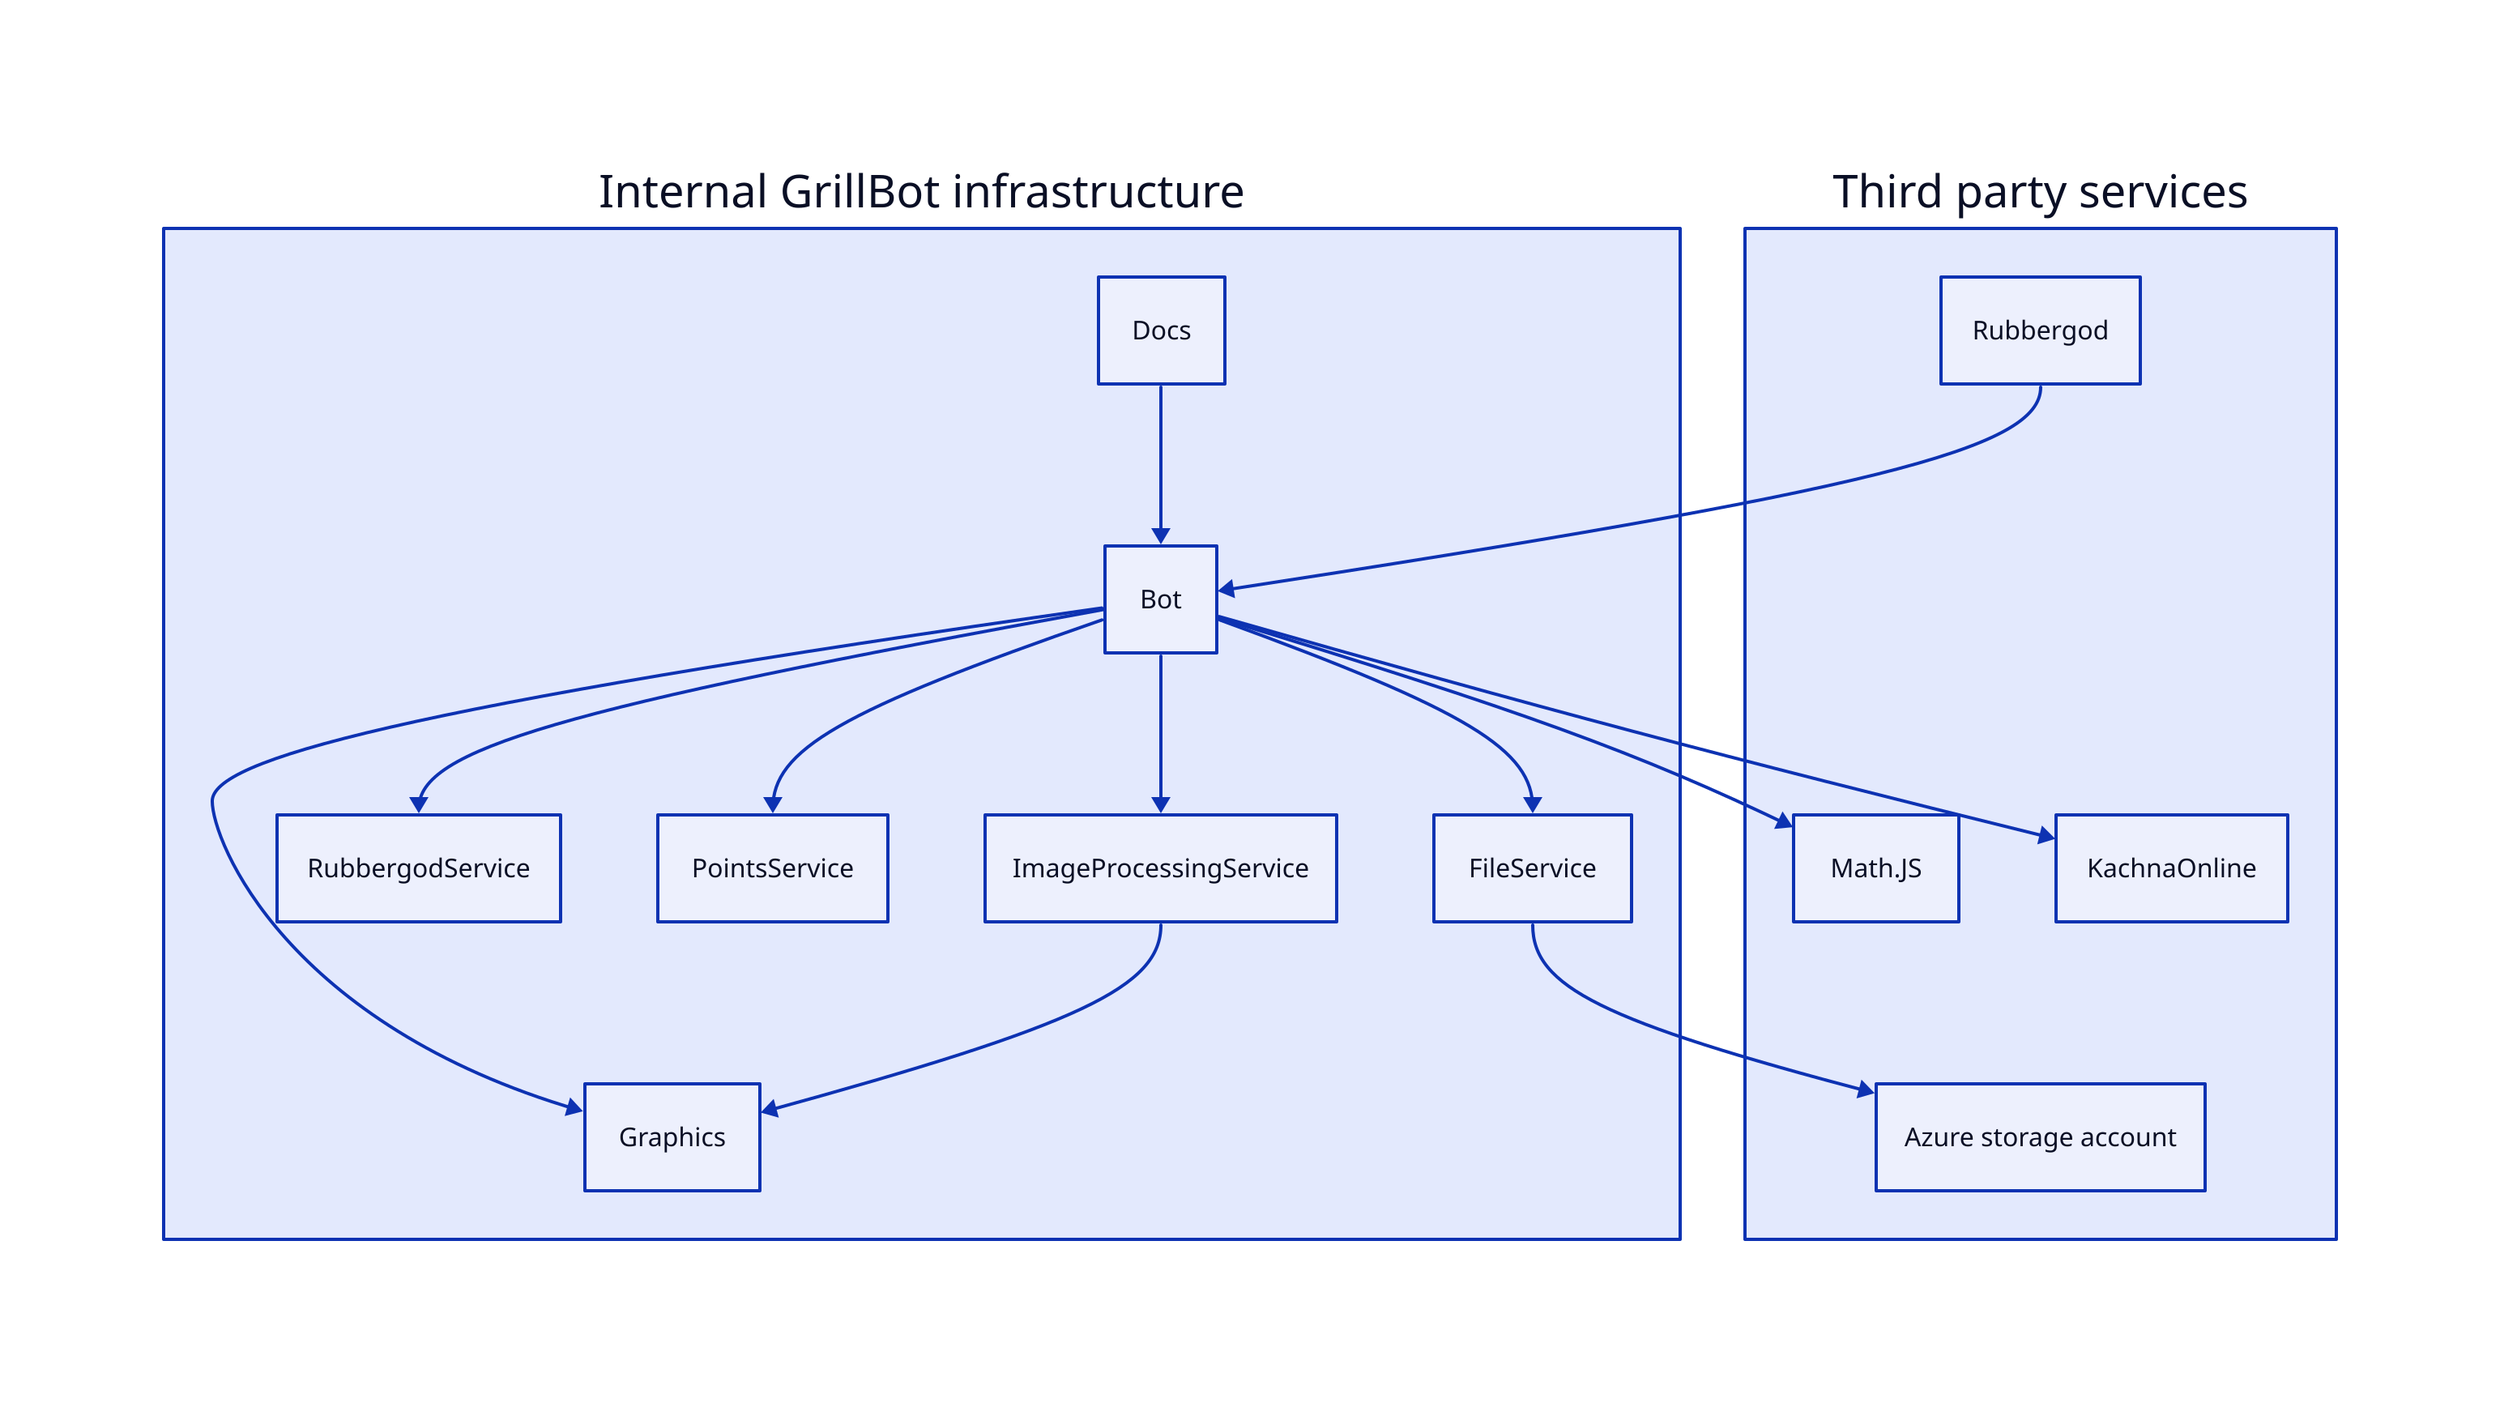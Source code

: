 Internal GrillBot infrastructure.Bot -> Third party services.Math\.JS
Internal GrillBot infrastructure.Bot -> Third party services.KachnaOnline

Third party services.Rubbergod -> Internal GrillBot infrastructure.Bot
Internal GrillBot infrastructure.FileService -> Third party services.Azure storage account

Internal GrillBot infrastructure.Docs -> Internal GrillBot infrastructure.Bot
Internal GrillBot infrastructure.Bot -> Internal GrillBot infrastructure.Graphics
Internal GrillBot infrastructure.Bot -> Internal GrillBot infrastructure.RubbergodService
Internal GrillBot infrastructure.Bot -> Internal GrillBot infrastructure.PointsService
Internal GrillBot infrastructure.Bot -> Internal GrillBot infrastructure.FileService
Internal GrillBot infrastructure.Bot -> Internal GrillBot infrastructure.ImageProcessingService
Internal GrillBot infrastructure.ImageProcessingService -> Internal GrillBot infrastructure.Graphics
